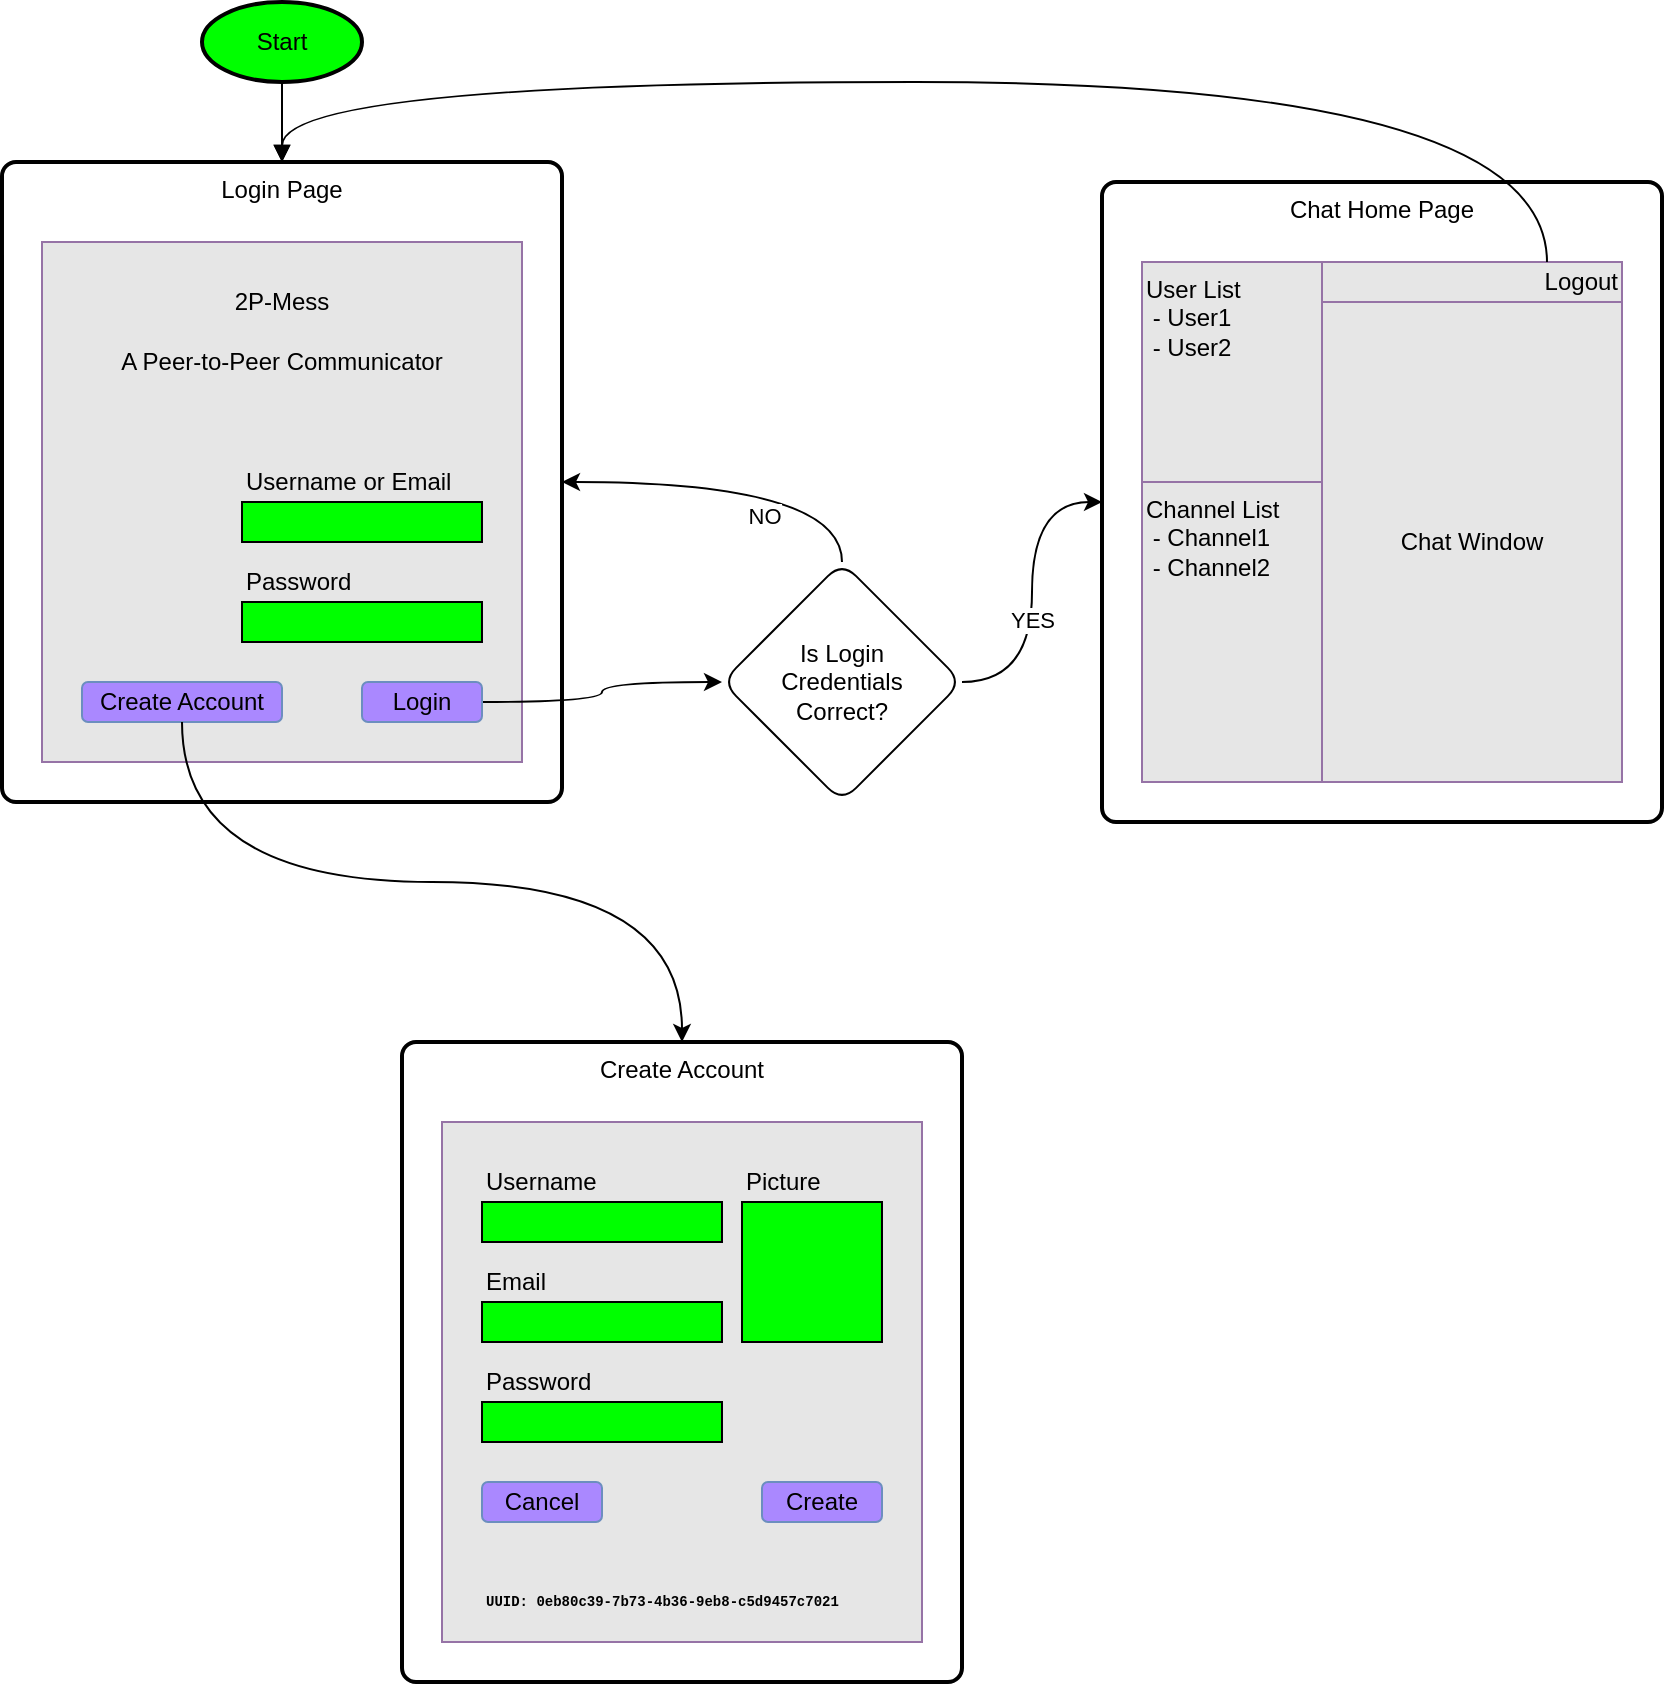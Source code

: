<mxfile version="16.6.2" type="github">
  <diagram id="BJ7nVB-zp0SILJK0B1YD" name="Page-1">
    <mxGraphModel dx="1185" dy="608" grid="1" gridSize="10" guides="1" tooltips="1" connect="1" arrows="1" fold="1" page="1" pageScale="1" pageWidth="850" pageHeight="1100" math="0" shadow="0">
      <root>
        <mxCell id="0" />
        <mxCell id="1" parent="0" />
        <mxCell id="mg_IQQJ_91LkdinmHmOL-2" value="Login Page" style="rounded=1;absoluteArcSize=1;arcSize=14;strokeWidth=2;fillColor=none;verticalAlign=top;align=center;labelPosition=center;verticalLabelPosition=middle;labelBackgroundColor=none;labelBorderColor=none;whiteSpace=wrap;html=1;spacingLeft=0;horizontal=1;" vertex="1" parent="1">
          <mxGeometry x="40" y="200" width="280" height="320" as="geometry" />
        </mxCell>
        <mxCell id="mg_IQQJ_91LkdinmHmOL-7" value="" style="rounded=0;whiteSpace=wrap;html=1;labelBackgroundColor=none;labelBorderColor=none;fillColor=#E6E6E6;strokeColor=#9673a6;" vertex="1" parent="1">
          <mxGeometry x="60" y="240" width="240" height="260" as="geometry" />
        </mxCell>
        <mxCell id="mg_IQQJ_91LkdinmHmOL-3" value="Start" style="strokeWidth=2;html=1;shape=mxgraph.flowchart.start_2;whiteSpace=wrap;labelBackgroundColor=none;labelBorderColor=none;fillColor=#00FF00;fontColor=#000000;" vertex="1" parent="1">
          <mxGeometry x="140" y="120" width="80" height="40" as="geometry" />
        </mxCell>
        <mxCell id="mg_IQQJ_91LkdinmHmOL-4" value="" style="endArrow=block;html=1;rounded=0;fontColor=#000000;endFill=1;" edge="1" parent="1" source="mg_IQQJ_91LkdinmHmOL-3" target="mg_IQQJ_91LkdinmHmOL-2">
          <mxGeometry width="50" height="50" relative="1" as="geometry">
            <mxPoint x="220" y="110" as="sourcePoint" />
            <mxPoint x="120" y="170" as="targetPoint" />
          </mxGeometry>
        </mxCell>
        <mxCell id="mg_IQQJ_91LkdinmHmOL-5" value="" style="rounded=0;whiteSpace=wrap;html=1;labelBackgroundColor=none;labelBorderColor=none;fontColor=#000000;fillColor=#00FF00;" vertex="1" parent="1">
          <mxGeometry x="160" y="370" width="120" height="20" as="geometry" />
        </mxCell>
        <mxCell id="mg_IQQJ_91LkdinmHmOL-6" value="Username or Email" style="text;html=1;strokeColor=none;fillColor=none;align=left;verticalAlign=middle;whiteSpace=wrap;rounded=0;labelBackgroundColor=none;labelBorderColor=none;fontColor=#000000;" vertex="1" parent="1">
          <mxGeometry x="160" y="350" width="120" height="20" as="geometry" />
        </mxCell>
        <mxCell id="mg_IQQJ_91LkdinmHmOL-8" value="" style="rounded=0;whiteSpace=wrap;html=1;labelBackgroundColor=none;labelBorderColor=none;fontColor=#000000;fillColor=#00FF00;" vertex="1" parent="1">
          <mxGeometry x="160" y="420" width="120" height="20" as="geometry" />
        </mxCell>
        <mxCell id="mg_IQQJ_91LkdinmHmOL-9" value="Password" style="text;html=1;strokeColor=none;fillColor=none;align=left;verticalAlign=middle;whiteSpace=wrap;rounded=0;labelBackgroundColor=none;labelBorderColor=none;fontColor=#000000;" vertex="1" parent="1">
          <mxGeometry x="160" y="400" width="120" height="20" as="geometry" />
        </mxCell>
        <mxCell id="mg_IQQJ_91LkdinmHmOL-15" value="" style="rounded=0;orthogonalLoop=1;jettySize=auto;html=1;fontColor=#000000;edgeStyle=orthogonalEdgeStyle;curved=1;" edge="1" parent="1" source="mg_IQQJ_91LkdinmHmOL-10" target="mg_IQQJ_91LkdinmHmOL-14">
          <mxGeometry relative="1" as="geometry" />
        </mxCell>
        <mxCell id="mg_IQQJ_91LkdinmHmOL-10" value="Login" style="rounded=1;whiteSpace=wrap;html=1;labelBackgroundColor=none;labelBorderColor=none;fillColor=#AA88FF;strokeColor=#6c8ebf;" vertex="1" parent="1">
          <mxGeometry x="220" y="460" width="60" height="20" as="geometry" />
        </mxCell>
        <mxCell id="mg_IQQJ_91LkdinmHmOL-11" value="Create Account" style="rounded=1;whiteSpace=wrap;html=1;labelBackgroundColor=none;labelBorderColor=none;fillColor=#AA88FF;strokeColor=#6c8ebf;" vertex="1" parent="1">
          <mxGeometry x="80" y="460" width="100" height="20" as="geometry" />
        </mxCell>
        <mxCell id="mg_IQQJ_91LkdinmHmOL-12" value="2P-Mess" style="text;html=1;strokeColor=none;fillColor=none;align=center;verticalAlign=middle;whiteSpace=wrap;rounded=0;labelBackgroundColor=none;labelBorderColor=none;fontColor=#000000;" vertex="1" parent="1">
          <mxGeometry x="80" y="260" width="200" height="20" as="geometry" />
        </mxCell>
        <mxCell id="mg_IQQJ_91LkdinmHmOL-13" value="A Peer-to-Peer Communicator" style="text;html=1;strokeColor=none;fillColor=none;align=center;verticalAlign=middle;whiteSpace=wrap;rounded=0;labelBackgroundColor=none;labelBorderColor=none;fontColor=#000000;" vertex="1" parent="1">
          <mxGeometry x="80" y="290" width="200" height="20" as="geometry" />
        </mxCell>
        <mxCell id="mg_IQQJ_91LkdinmHmOL-14" value="Is Login &lt;br&gt;Credentials&lt;br&gt;Correct?" style="rhombus;whiteSpace=wrap;html=1;rounded=1;labelBackgroundColor=none;labelBorderColor=none;" vertex="1" parent="1">
          <mxGeometry x="400" y="400" width="120" height="120" as="geometry" />
        </mxCell>
        <mxCell id="mg_IQQJ_91LkdinmHmOL-16" value="" style="endArrow=classic;html=1;rounded=0;fontColor=#000000;entryX=1;entryY=0.5;entryDx=0;entryDy=0;exitX=0.5;exitY=0;exitDx=0;exitDy=0;edgeStyle=orthogonalEdgeStyle;elbow=vertical;curved=1;" edge="1" parent="1" source="mg_IQQJ_91LkdinmHmOL-14" target="mg_IQQJ_91LkdinmHmOL-2">
          <mxGeometry width="50" height="50" relative="1" as="geometry">
            <mxPoint x="220" y="410" as="sourcePoint" />
            <mxPoint x="270" y="360" as="targetPoint" />
          </mxGeometry>
        </mxCell>
        <mxCell id="mg_IQQJ_91LkdinmHmOL-17" value="NO" style="edgeLabel;html=1;align=center;verticalAlign=middle;resizable=0;points=[];fontColor=#000000;" vertex="1" connectable="0" parent="mg_IQQJ_91LkdinmHmOL-16">
          <mxGeometry x="-0.114" y="17" relative="1" as="geometry">
            <mxPoint as="offset" />
          </mxGeometry>
        </mxCell>
        <mxCell id="mg_IQQJ_91LkdinmHmOL-18" value="Chat Home Page" style="rounded=1;absoluteArcSize=1;arcSize=14;strokeWidth=2;fillColor=none;verticalAlign=top;align=center;labelPosition=center;verticalLabelPosition=middle;labelBackgroundColor=none;labelBorderColor=none;whiteSpace=wrap;html=1;spacingLeft=0;horizontal=1;" vertex="1" parent="1">
          <mxGeometry x="590" y="210" width="280" height="320" as="geometry" />
        </mxCell>
        <mxCell id="mg_IQQJ_91LkdinmHmOL-19" value="" style="endArrow=classic;html=1;rounded=0;fontColor=#000000;curved=1;elbow=vertical;exitX=1;exitY=0.5;exitDx=0;exitDy=0;entryX=0;entryY=0.5;entryDx=0;entryDy=0;edgeStyle=orthogonalEdgeStyle;" edge="1" parent="1" source="mg_IQQJ_91LkdinmHmOL-14" target="mg_IQQJ_91LkdinmHmOL-18">
          <mxGeometry width="50" height="50" relative="1" as="geometry">
            <mxPoint x="540" y="410" as="sourcePoint" />
            <mxPoint x="520" y="340" as="targetPoint" />
          </mxGeometry>
        </mxCell>
        <mxCell id="mg_IQQJ_91LkdinmHmOL-20" value="YES" style="edgeLabel;html=1;align=center;verticalAlign=middle;resizable=0;points=[];fontColor=#000000;" vertex="1" connectable="0" parent="mg_IQQJ_91LkdinmHmOL-19">
          <mxGeometry x="-0.172" relative="1" as="geometry">
            <mxPoint as="offset" />
          </mxGeometry>
        </mxCell>
        <mxCell id="mg_IQQJ_91LkdinmHmOL-21" value="User List&lt;br&gt;&amp;nbsp;- User1&lt;br&gt;&amp;nbsp;- User2&lt;br&gt;" style="rounded=0;whiteSpace=wrap;html=1;labelBackgroundColor=none;labelBorderColor=none;fillColor=#E6E6E6;strokeColor=#9673a6;verticalAlign=top;align=left;" vertex="1" parent="1">
          <mxGeometry x="610" y="250" width="90" height="110" as="geometry" />
        </mxCell>
        <mxCell id="mg_IQQJ_91LkdinmHmOL-22" value="Logout" style="rounded=0;whiteSpace=wrap;html=1;labelBackgroundColor=none;labelBorderColor=none;fillColor=#E6E6E6;strokeColor=#9673a6;align=right;" vertex="1" parent="1">
          <mxGeometry x="700" y="250" width="150" height="20" as="geometry" />
        </mxCell>
        <mxCell id="mg_IQQJ_91LkdinmHmOL-23" value="Chat Window" style="rounded=0;whiteSpace=wrap;html=1;labelBackgroundColor=none;labelBorderColor=none;fillColor=#E6E6E6;strokeColor=#9673a6;" vertex="1" parent="1">
          <mxGeometry x="700" y="270" width="150" height="240" as="geometry" />
        </mxCell>
        <mxCell id="mg_IQQJ_91LkdinmHmOL-24" value="" style="endArrow=block;html=1;rounded=0;fontColor=#000000;curved=1;elbow=vertical;exitX=0.75;exitY=0;exitDx=0;exitDy=0;entryX=0.5;entryY=0;entryDx=0;entryDy=0;endFill=1;edgeStyle=orthogonalEdgeStyle;" edge="1" parent="1" source="mg_IQQJ_91LkdinmHmOL-22" target="mg_IQQJ_91LkdinmHmOL-2">
          <mxGeometry width="50" height="50" relative="1" as="geometry">
            <mxPoint x="850" y="360" as="sourcePoint" />
            <mxPoint x="900" y="310" as="targetPoint" />
            <Array as="points">
              <mxPoint x="813" y="160" />
              <mxPoint x="180" y="160" />
            </Array>
          </mxGeometry>
        </mxCell>
        <mxCell id="mg_IQQJ_91LkdinmHmOL-25" value="&lt;span&gt;Channel List&lt;/span&gt;&lt;br&gt;&lt;div&gt;&lt;span&gt;&amp;nbsp;- Channel1&lt;/span&gt;&lt;/div&gt;&lt;div&gt;&lt;span&gt;&amp;nbsp;- Channel2&lt;/span&gt;&lt;/div&gt;" style="rounded=0;whiteSpace=wrap;html=1;labelBackgroundColor=none;labelBorderColor=none;fillColor=#E6E6E6;strokeColor=#9673a6;verticalAlign=top;align=left;" vertex="1" parent="1">
          <mxGeometry x="610" y="360" width="90" height="150" as="geometry" />
        </mxCell>
        <mxCell id="mg_IQQJ_91LkdinmHmOL-26" value="Create Account" style="rounded=1;absoluteArcSize=1;arcSize=14;strokeWidth=2;fillColor=none;verticalAlign=top;align=center;labelPosition=center;verticalLabelPosition=middle;labelBackgroundColor=none;labelBorderColor=none;whiteSpace=wrap;html=1;spacingLeft=0;horizontal=1;" vertex="1" parent="1">
          <mxGeometry x="240" y="640" width="280" height="320" as="geometry" />
        </mxCell>
        <mxCell id="mg_IQQJ_91LkdinmHmOL-27" value="" style="rounded=0;whiteSpace=wrap;html=1;labelBackgroundColor=none;labelBorderColor=none;fillColor=#E6E6E6;strokeColor=#9673a6;" vertex="1" parent="1">
          <mxGeometry x="260" y="680" width="240" height="260" as="geometry" />
        </mxCell>
        <mxCell id="mg_IQQJ_91LkdinmHmOL-28" value="" style="endArrow=classic;html=1;rounded=0;fontColor=#000000;curved=1;elbow=vertical;exitX=0.5;exitY=1;exitDx=0;exitDy=0;entryX=0.5;entryY=0;entryDx=0;entryDy=0;edgeStyle=orthogonalEdgeStyle;" edge="1" parent="1" source="mg_IQQJ_91LkdinmHmOL-11" target="mg_IQQJ_91LkdinmHmOL-26">
          <mxGeometry width="50" height="50" relative="1" as="geometry">
            <mxPoint x="590" y="690" as="sourcePoint" />
            <mxPoint x="640" y="640" as="targetPoint" />
          </mxGeometry>
        </mxCell>
        <mxCell id="mg_IQQJ_91LkdinmHmOL-29" value="" style="rounded=0;whiteSpace=wrap;html=1;labelBackgroundColor=none;labelBorderColor=none;fontColor=#000000;fillColor=#00FF00;" vertex="1" parent="1">
          <mxGeometry x="280" y="720" width="120" height="20" as="geometry" />
        </mxCell>
        <mxCell id="mg_IQQJ_91LkdinmHmOL-30" value="Username" style="text;html=1;strokeColor=none;fillColor=none;align=left;verticalAlign=middle;whiteSpace=wrap;rounded=0;labelBackgroundColor=none;labelBorderColor=none;fontColor=#000000;" vertex="1" parent="1">
          <mxGeometry x="280" y="700" width="120" height="20" as="geometry" />
        </mxCell>
        <mxCell id="mg_IQQJ_91LkdinmHmOL-31" value="" style="rounded=0;whiteSpace=wrap;html=1;labelBackgroundColor=none;labelBorderColor=none;fontColor=#000000;fillColor=#00FF00;" vertex="1" parent="1">
          <mxGeometry x="280" y="770" width="120" height="20" as="geometry" />
        </mxCell>
        <mxCell id="mg_IQQJ_91LkdinmHmOL-32" value="Email" style="text;html=1;strokeColor=none;fillColor=none;align=left;verticalAlign=middle;whiteSpace=wrap;rounded=0;labelBackgroundColor=none;labelBorderColor=none;fontColor=#000000;" vertex="1" parent="1">
          <mxGeometry x="280" y="750" width="120" height="20" as="geometry" />
        </mxCell>
        <mxCell id="mg_IQQJ_91LkdinmHmOL-33" value="" style="rounded=0;whiteSpace=wrap;html=1;labelBackgroundColor=none;labelBorderColor=none;fontColor=#000000;fillColor=#00FF00;" vertex="1" parent="1">
          <mxGeometry x="280" y="820" width="120" height="20" as="geometry" />
        </mxCell>
        <mxCell id="mg_IQQJ_91LkdinmHmOL-34" value="Password&lt;span style=&quot;color: rgba(0 , 0 , 0 , 0) ; font-family: monospace ; font-size: 0px&quot;&gt;%3CmxGraphModel%3E%3Croot%3E%3CmxCell%20id%3D%220%22%2F%3E%3CmxCell%20id%3D%221%22%20parent%3D%220%22%2F%3E%3CmxCell%20id%3D%222%22%20value%3D%22%22%20style%3D%22rounded%3D0%3BwhiteSpace%3Dwrap%3Bhtml%3D1%3BlabelBackgroundColor%3Dnone%3BlabelBorderColor%3Dnone%3BfontColor%3D%23000000%3BfillColor%3D%2300FF00%3B%22%20vertex%3D%221%22%20parent%3D%221%22%3E%3CmxGeometry%20x%3D%22280%22%20y%3D%22770%22%20width%3D%22120%22%20height%3D%2220%22%20as%3D%22geometry%22%2F%3E%3C%2FmxCell%3E%3CmxCell%20id%3D%223%22%20value%3D%22Email%22%20style%3D%22text%3Bhtml%3D1%3BstrokeColor%3Dnone%3BfillColor%3Dnone%3Balign%3Dleft%3BverticalAlign%3Dmiddle%3BwhiteSpace%3Dwrap%3Brounded%3D0%3BlabelBackgroundColor%3Dnone%3BlabelBorderColor%3Dnone%3BfontColor%3D%23000000%3B%22%20vertex%3D%221%22%20parent%3D%221%22%3E%3CmxGeometry%20x%3D%22280%22%20y%3D%22750%22%20width%3D%22120%22%20height%3D%2220%22%20as%3D%22geometry%22%2F%3E%3C%2FmxCell%3E%3C%2Froot%3E%3C%2FmxGraphModel%3E&lt;/span&gt;" style="text;html=1;strokeColor=none;fillColor=none;align=left;verticalAlign=middle;whiteSpace=wrap;rounded=0;labelBackgroundColor=none;labelBorderColor=none;fontColor=#000000;" vertex="1" parent="1">
          <mxGeometry x="280" y="800" width="120" height="20" as="geometry" />
        </mxCell>
        <mxCell id="mg_IQQJ_91LkdinmHmOL-35" value="" style="rounded=0;whiteSpace=wrap;html=1;labelBackgroundColor=none;labelBorderColor=none;fontColor=#000000;fillColor=#00FF00;" vertex="1" parent="1">
          <mxGeometry x="410" y="720" width="70" height="70" as="geometry" />
        </mxCell>
        <mxCell id="mg_IQQJ_91LkdinmHmOL-36" value="Picture" style="text;html=1;strokeColor=none;fillColor=none;align=left;verticalAlign=middle;whiteSpace=wrap;rounded=0;labelBackgroundColor=none;labelBorderColor=none;fontColor=#000000;" vertex="1" parent="1">
          <mxGeometry x="410" y="700" width="70" height="20" as="geometry" />
        </mxCell>
        <mxCell id="mg_IQQJ_91LkdinmHmOL-37" value="Create" style="rounded=1;whiteSpace=wrap;html=1;labelBackgroundColor=none;labelBorderColor=none;fillColor=#AA88FF;strokeColor=#6c8ebf;" vertex="1" parent="1">
          <mxGeometry x="420" y="860" width="60" height="20" as="geometry" />
        </mxCell>
        <mxCell id="mg_IQQJ_91LkdinmHmOL-38" value="Cancel" style="rounded=1;whiteSpace=wrap;html=1;labelBackgroundColor=none;labelBorderColor=none;fillColor=#AA88FF;strokeColor=#6c8ebf;" vertex="1" parent="1">
          <mxGeometry x="280" y="860" width="60" height="20" as="geometry" />
        </mxCell>
        <mxCell id="mg_IQQJ_91LkdinmHmOL-39" value="UUID: 0eb80c39-7b73-4b36-9eb8-c5d9457c7021" style="text;html=1;strokeColor=none;fillColor=none;align=left;verticalAlign=middle;whiteSpace=wrap;rounded=0;labelBackgroundColor=none;labelBorderColor=none;fontColor=#000000;fontSize=7;fontStyle=1;fontFamily=Courier New;" vertex="1" parent="1">
          <mxGeometry x="280" y="910" width="200" height="20" as="geometry" />
        </mxCell>
      </root>
    </mxGraphModel>
  </diagram>
</mxfile>
